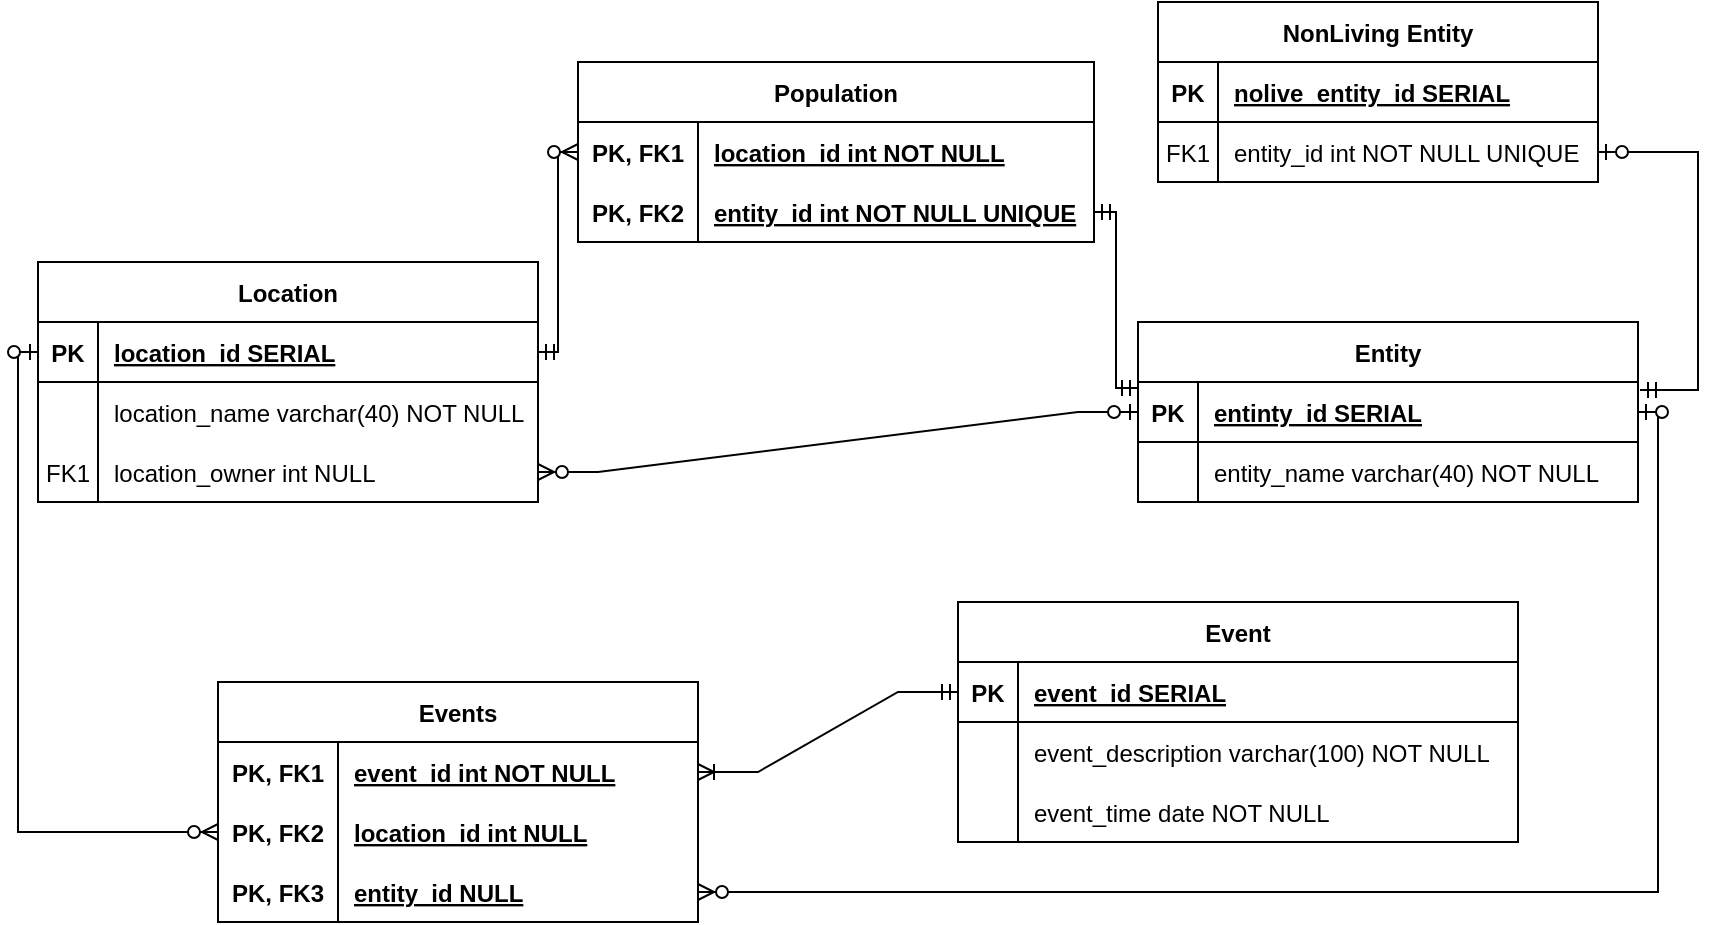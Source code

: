 <mxfile version="20.8.23" type="github">
  <diagram id="R2lEEEUBdFMjLlhIrx00" name="Page-1">
    <mxGraphModel dx="1804" dy="647" grid="1" gridSize="10" guides="1" tooltips="1" connect="1" arrows="1" fold="1" page="1" pageScale="1" pageWidth="850" pageHeight="1100" math="0" shadow="0" extFonts="Permanent Marker^https://fonts.googleapis.com/css?family=Permanent+Marker">
      <root>
        <mxCell id="0" />
        <mxCell id="1" parent="0" />
        <mxCell id="C-vyLk0tnHw3VtMMgP7b-2" value="Entity" style="shape=table;startSize=30;container=1;collapsible=1;childLayout=tableLayout;fixedRows=1;rowLines=0;fontStyle=1;align=center;resizeLast=1;" parent="1" vertex="1">
          <mxGeometry x="560" y="280" width="250" height="90" as="geometry" />
        </mxCell>
        <mxCell id="C-vyLk0tnHw3VtMMgP7b-3" value="" style="shape=partialRectangle;collapsible=0;dropTarget=0;pointerEvents=0;fillColor=none;points=[[0,0.5],[1,0.5]];portConstraint=eastwest;top=0;left=0;right=0;bottom=1;" parent="C-vyLk0tnHw3VtMMgP7b-2" vertex="1">
          <mxGeometry y="30" width="250" height="30" as="geometry" />
        </mxCell>
        <mxCell id="C-vyLk0tnHw3VtMMgP7b-4" value="PK" style="shape=partialRectangle;overflow=hidden;connectable=0;fillColor=none;top=0;left=0;bottom=0;right=0;fontStyle=1;" parent="C-vyLk0tnHw3VtMMgP7b-3" vertex="1">
          <mxGeometry width="30" height="30" as="geometry">
            <mxRectangle width="30" height="30" as="alternateBounds" />
          </mxGeometry>
        </mxCell>
        <mxCell id="C-vyLk0tnHw3VtMMgP7b-5" value="entinty_id SERIAL" style="shape=partialRectangle;overflow=hidden;connectable=0;fillColor=none;top=0;left=0;bottom=0;right=0;align=left;spacingLeft=6;fontStyle=5;" parent="C-vyLk0tnHw3VtMMgP7b-3" vertex="1">
          <mxGeometry x="30" width="220" height="30" as="geometry">
            <mxRectangle width="220" height="30" as="alternateBounds" />
          </mxGeometry>
        </mxCell>
        <mxCell id="C-vyLk0tnHw3VtMMgP7b-6" value="" style="shape=partialRectangle;collapsible=0;dropTarget=0;pointerEvents=0;fillColor=none;points=[[0,0.5],[1,0.5]];portConstraint=eastwest;top=0;left=0;right=0;bottom=0;" parent="C-vyLk0tnHw3VtMMgP7b-2" vertex="1">
          <mxGeometry y="60" width="250" height="30" as="geometry" />
        </mxCell>
        <mxCell id="C-vyLk0tnHw3VtMMgP7b-7" value="" style="shape=partialRectangle;overflow=hidden;connectable=0;fillColor=none;top=0;left=0;bottom=0;right=0;" parent="C-vyLk0tnHw3VtMMgP7b-6" vertex="1">
          <mxGeometry width="30" height="30" as="geometry">
            <mxRectangle width="30" height="30" as="alternateBounds" />
          </mxGeometry>
        </mxCell>
        <mxCell id="C-vyLk0tnHw3VtMMgP7b-8" value="entity_name varchar(40) NOT NULL" style="shape=partialRectangle;overflow=hidden;connectable=0;fillColor=none;top=0;left=0;bottom=0;right=0;align=left;spacingLeft=6;" parent="C-vyLk0tnHw3VtMMgP7b-6" vertex="1">
          <mxGeometry x="30" width="220" height="30" as="geometry">
            <mxRectangle width="220" height="30" as="alternateBounds" />
          </mxGeometry>
        </mxCell>
        <mxCell id="C-vyLk0tnHw3VtMMgP7b-13" value="Population" style="shape=table;startSize=30;container=1;collapsible=1;childLayout=tableLayout;fixedRows=1;rowLines=0;fontStyle=1;align=center;resizeLast=1;" parent="1" vertex="1">
          <mxGeometry x="280" y="150" width="258" height="90" as="geometry" />
        </mxCell>
        <mxCell id="Z4O4tj-LnB2awjAKMxF0-56" value="" style="shape=partialRectangle;collapsible=0;dropTarget=0;pointerEvents=0;fillColor=none;points=[[0,0.5],[1,0.5]];portConstraint=eastwest;top=0;left=0;right=0;bottom=0;fontStyle=5" parent="C-vyLk0tnHw3VtMMgP7b-13" vertex="1">
          <mxGeometry y="30" width="258" height="30" as="geometry" />
        </mxCell>
        <mxCell id="Z4O4tj-LnB2awjAKMxF0-57" value="PK, FK1" style="shape=partialRectangle;overflow=hidden;connectable=0;fillColor=none;top=0;left=0;bottom=0;right=0;fontStyle=1" parent="Z4O4tj-LnB2awjAKMxF0-56" vertex="1">
          <mxGeometry width="60" height="30" as="geometry">
            <mxRectangle width="60" height="30" as="alternateBounds" />
          </mxGeometry>
        </mxCell>
        <mxCell id="Z4O4tj-LnB2awjAKMxF0-58" value="location_id int NOT NULL" style="shape=partialRectangle;overflow=hidden;connectable=0;fillColor=none;top=0;left=0;bottom=0;right=0;align=left;spacingLeft=6;fontStyle=5" parent="Z4O4tj-LnB2awjAKMxF0-56" vertex="1">
          <mxGeometry x="60" width="198" height="30" as="geometry">
            <mxRectangle width="198" height="30" as="alternateBounds" />
          </mxGeometry>
        </mxCell>
        <mxCell id="C-vyLk0tnHw3VtMMgP7b-20" value="" style="shape=partialRectangle;collapsible=0;dropTarget=0;pointerEvents=0;fillColor=none;points=[[0,0.5],[1,0.5]];portConstraint=eastwest;top=0;left=0;right=0;bottom=0;" parent="C-vyLk0tnHw3VtMMgP7b-13" vertex="1">
          <mxGeometry y="60" width="258" height="30" as="geometry" />
        </mxCell>
        <mxCell id="C-vyLk0tnHw3VtMMgP7b-21" value="PK, FK2" style="shape=partialRectangle;overflow=hidden;connectable=0;fillColor=none;top=0;left=0;bottom=0;right=0;fontStyle=1" parent="C-vyLk0tnHw3VtMMgP7b-20" vertex="1">
          <mxGeometry width="60" height="30" as="geometry">
            <mxRectangle width="60" height="30" as="alternateBounds" />
          </mxGeometry>
        </mxCell>
        <mxCell id="C-vyLk0tnHw3VtMMgP7b-22" value="entity_id int NOT NULL UNIQUE" style="shape=partialRectangle;overflow=hidden;connectable=0;fillColor=none;top=0;left=0;bottom=0;right=0;align=left;spacingLeft=6;fontStyle=5" parent="C-vyLk0tnHw3VtMMgP7b-20" vertex="1">
          <mxGeometry x="60" width="198" height="30" as="geometry">
            <mxRectangle width="198" height="30" as="alternateBounds" />
          </mxGeometry>
        </mxCell>
        <mxCell id="C-vyLk0tnHw3VtMMgP7b-23" value="Location" style="shape=table;startSize=30;container=1;collapsible=1;childLayout=tableLayout;fixedRows=1;rowLines=0;fontStyle=1;align=center;resizeLast=1;" parent="1" vertex="1">
          <mxGeometry x="10" y="250" width="250" height="120" as="geometry" />
        </mxCell>
        <mxCell id="C-vyLk0tnHw3VtMMgP7b-24" value="" style="shape=partialRectangle;collapsible=0;dropTarget=0;pointerEvents=0;fillColor=none;points=[[0,0.5],[1,0.5]];portConstraint=eastwest;top=0;left=0;right=0;bottom=1;" parent="C-vyLk0tnHw3VtMMgP7b-23" vertex="1">
          <mxGeometry y="30" width="250" height="30" as="geometry" />
        </mxCell>
        <mxCell id="C-vyLk0tnHw3VtMMgP7b-25" value="PK" style="shape=partialRectangle;overflow=hidden;connectable=0;fillColor=none;top=0;left=0;bottom=0;right=0;fontStyle=1;" parent="C-vyLk0tnHw3VtMMgP7b-24" vertex="1">
          <mxGeometry width="30" height="30" as="geometry">
            <mxRectangle width="30" height="30" as="alternateBounds" />
          </mxGeometry>
        </mxCell>
        <mxCell id="C-vyLk0tnHw3VtMMgP7b-26" value="location_id SERIAL" style="shape=partialRectangle;overflow=hidden;connectable=0;fillColor=none;top=0;left=0;bottom=0;right=0;align=left;spacingLeft=6;fontStyle=5;" parent="C-vyLk0tnHw3VtMMgP7b-24" vertex="1">
          <mxGeometry x="30" width="220" height="30" as="geometry">
            <mxRectangle width="220" height="30" as="alternateBounds" />
          </mxGeometry>
        </mxCell>
        <mxCell id="C-vyLk0tnHw3VtMMgP7b-27" value="" style="shape=partialRectangle;collapsible=0;dropTarget=0;pointerEvents=0;fillColor=none;points=[[0,0.5],[1,0.5]];portConstraint=eastwest;top=0;left=0;right=0;bottom=0;" parent="C-vyLk0tnHw3VtMMgP7b-23" vertex="1">
          <mxGeometry y="60" width="250" height="30" as="geometry" />
        </mxCell>
        <mxCell id="C-vyLk0tnHw3VtMMgP7b-28" value="" style="shape=partialRectangle;overflow=hidden;connectable=0;fillColor=none;top=0;left=0;bottom=0;right=0;" parent="C-vyLk0tnHw3VtMMgP7b-27" vertex="1">
          <mxGeometry width="30" height="30" as="geometry">
            <mxRectangle width="30" height="30" as="alternateBounds" />
          </mxGeometry>
        </mxCell>
        <mxCell id="C-vyLk0tnHw3VtMMgP7b-29" value="location_name varchar(40) NOT NULL" style="shape=partialRectangle;overflow=hidden;connectable=0;fillColor=none;top=0;left=0;bottom=0;right=0;align=left;spacingLeft=6;" parent="C-vyLk0tnHw3VtMMgP7b-27" vertex="1">
          <mxGeometry x="30" width="220" height="30" as="geometry">
            <mxRectangle width="220" height="30" as="alternateBounds" />
          </mxGeometry>
        </mxCell>
        <mxCell id="Z4O4tj-LnB2awjAKMxF0-16" value="" style="shape=partialRectangle;collapsible=0;dropTarget=0;pointerEvents=0;fillColor=none;points=[[0,0.5],[1,0.5]];portConstraint=eastwest;top=0;left=0;right=0;bottom=0;" parent="C-vyLk0tnHw3VtMMgP7b-23" vertex="1">
          <mxGeometry y="90" width="250" height="30" as="geometry" />
        </mxCell>
        <mxCell id="Z4O4tj-LnB2awjAKMxF0-17" value="FK1" style="shape=partialRectangle;overflow=hidden;connectable=0;fillColor=none;top=0;left=0;bottom=0;right=0;" parent="Z4O4tj-LnB2awjAKMxF0-16" vertex="1">
          <mxGeometry width="30" height="30" as="geometry">
            <mxRectangle width="30" height="30" as="alternateBounds" />
          </mxGeometry>
        </mxCell>
        <mxCell id="Z4O4tj-LnB2awjAKMxF0-18" value="location_owner int NULL" style="shape=partialRectangle;overflow=hidden;connectable=0;fillColor=none;top=0;left=0;bottom=0;right=0;align=left;spacingLeft=6;" parent="Z4O4tj-LnB2awjAKMxF0-16" vertex="1">
          <mxGeometry x="30" width="220" height="30" as="geometry">
            <mxRectangle width="220" height="30" as="alternateBounds" />
          </mxGeometry>
        </mxCell>
        <mxCell id="Z4O4tj-LnB2awjAKMxF0-23" value="Events" style="shape=table;startSize=30;container=1;collapsible=1;childLayout=tableLayout;fixedRows=1;rowLines=0;fontStyle=1;align=center;resizeLast=1;" parent="1" vertex="1">
          <mxGeometry x="100" y="460" width="240" height="120" as="geometry" />
        </mxCell>
        <mxCell id="Z4O4tj-LnB2awjAKMxF0-27" value="" style="shape=tableRow;horizontal=0;startSize=0;swimlaneHead=0;swimlaneBody=0;fillColor=none;collapsible=0;dropTarget=0;points=[[0,0.5],[1,0.5]];portConstraint=eastwest;top=0;left=0;right=0;bottom=0;" parent="Z4O4tj-LnB2awjAKMxF0-23" vertex="1">
          <mxGeometry y="30" width="240" height="30" as="geometry" />
        </mxCell>
        <mxCell id="Z4O4tj-LnB2awjAKMxF0-28" value="PK, FK1" style="shape=partialRectangle;connectable=0;fillColor=none;top=0;left=0;bottom=0;right=0;editable=1;overflow=hidden;fontStyle=1" parent="Z4O4tj-LnB2awjAKMxF0-27" vertex="1">
          <mxGeometry width="60" height="30" as="geometry">
            <mxRectangle width="60" height="30" as="alternateBounds" />
          </mxGeometry>
        </mxCell>
        <mxCell id="Z4O4tj-LnB2awjAKMxF0-29" value="event_id int NOT NULL" style="shape=partialRectangle;connectable=0;fillColor=none;top=0;left=0;bottom=0;right=0;align=left;spacingLeft=6;overflow=hidden;fontStyle=5" parent="Z4O4tj-LnB2awjAKMxF0-27" vertex="1">
          <mxGeometry x="60" width="180" height="30" as="geometry">
            <mxRectangle width="180" height="30" as="alternateBounds" />
          </mxGeometry>
        </mxCell>
        <mxCell id="Z4O4tj-LnB2awjAKMxF0-30" value="" style="shape=tableRow;horizontal=0;startSize=0;swimlaneHead=0;swimlaneBody=0;fillColor=none;collapsible=0;dropTarget=0;points=[[0,0.5],[1,0.5]];portConstraint=eastwest;top=0;left=0;right=0;bottom=0;" parent="Z4O4tj-LnB2awjAKMxF0-23" vertex="1">
          <mxGeometry y="60" width="240" height="30" as="geometry" />
        </mxCell>
        <mxCell id="Z4O4tj-LnB2awjAKMxF0-31" value="PK, FK2" style="shape=partialRectangle;connectable=0;fillColor=none;top=0;left=0;bottom=0;right=0;editable=1;overflow=hidden;fontStyle=1" parent="Z4O4tj-LnB2awjAKMxF0-30" vertex="1">
          <mxGeometry width="60" height="30" as="geometry">
            <mxRectangle width="60" height="30" as="alternateBounds" />
          </mxGeometry>
        </mxCell>
        <mxCell id="Z4O4tj-LnB2awjAKMxF0-32" value="location_id int NULL" style="shape=partialRectangle;connectable=0;fillColor=none;top=0;left=0;bottom=0;right=0;align=left;spacingLeft=6;overflow=hidden;fontStyle=5" parent="Z4O4tj-LnB2awjAKMxF0-30" vertex="1">
          <mxGeometry x="60" width="180" height="30" as="geometry">
            <mxRectangle width="180" height="30" as="alternateBounds" />
          </mxGeometry>
        </mxCell>
        <mxCell id="Z4O4tj-LnB2awjAKMxF0-33" value="" style="shape=tableRow;horizontal=0;startSize=0;swimlaneHead=0;swimlaneBody=0;fillColor=none;collapsible=0;dropTarget=0;points=[[0,0.5],[1,0.5]];portConstraint=eastwest;top=0;left=0;right=0;bottom=0;" parent="Z4O4tj-LnB2awjAKMxF0-23" vertex="1">
          <mxGeometry y="90" width="240" height="30" as="geometry" />
        </mxCell>
        <mxCell id="Z4O4tj-LnB2awjAKMxF0-34" value="PK, FK3" style="shape=partialRectangle;connectable=0;fillColor=none;top=0;left=0;bottom=0;right=0;editable=1;overflow=hidden;fontStyle=1" parent="Z4O4tj-LnB2awjAKMxF0-33" vertex="1">
          <mxGeometry width="60" height="30" as="geometry">
            <mxRectangle width="60" height="30" as="alternateBounds" />
          </mxGeometry>
        </mxCell>
        <mxCell id="Z4O4tj-LnB2awjAKMxF0-35" value="entity_id NULL" style="shape=partialRectangle;connectable=0;fillColor=none;top=0;left=0;bottom=0;right=0;align=left;spacingLeft=6;overflow=hidden;fontStyle=5" parent="Z4O4tj-LnB2awjAKMxF0-33" vertex="1">
          <mxGeometry x="60" width="180" height="30" as="geometry">
            <mxRectangle width="180" height="30" as="alternateBounds" />
          </mxGeometry>
        </mxCell>
        <mxCell id="Z4O4tj-LnB2awjAKMxF0-36" value="Event" style="shape=table;startSize=30;container=1;collapsible=1;childLayout=tableLayout;fixedRows=1;rowLines=0;fontStyle=1;align=center;resizeLast=1;" parent="1" vertex="1">
          <mxGeometry x="470" y="420" width="280" height="120" as="geometry" />
        </mxCell>
        <mxCell id="Z4O4tj-LnB2awjAKMxF0-37" value="" style="shape=tableRow;horizontal=0;startSize=0;swimlaneHead=0;swimlaneBody=0;fillColor=none;collapsible=0;dropTarget=0;points=[[0,0.5],[1,0.5]];portConstraint=eastwest;top=0;left=0;right=0;bottom=1;" parent="Z4O4tj-LnB2awjAKMxF0-36" vertex="1">
          <mxGeometry y="30" width="280" height="30" as="geometry" />
        </mxCell>
        <mxCell id="Z4O4tj-LnB2awjAKMxF0-38" value="PK" style="shape=partialRectangle;connectable=0;fillColor=none;top=0;left=0;bottom=0;right=0;fontStyle=1;overflow=hidden;" parent="Z4O4tj-LnB2awjAKMxF0-37" vertex="1">
          <mxGeometry width="30" height="30" as="geometry">
            <mxRectangle width="30" height="30" as="alternateBounds" />
          </mxGeometry>
        </mxCell>
        <mxCell id="Z4O4tj-LnB2awjAKMxF0-39" value="event_id SERIAL" style="shape=partialRectangle;connectable=0;fillColor=none;top=0;left=0;bottom=0;right=0;align=left;spacingLeft=6;fontStyle=5;overflow=hidden;" parent="Z4O4tj-LnB2awjAKMxF0-37" vertex="1">
          <mxGeometry x="30" width="250" height="30" as="geometry">
            <mxRectangle width="250" height="30" as="alternateBounds" />
          </mxGeometry>
        </mxCell>
        <mxCell id="Z4O4tj-LnB2awjAKMxF0-40" value="" style="shape=tableRow;horizontal=0;startSize=0;swimlaneHead=0;swimlaneBody=0;fillColor=none;collapsible=0;dropTarget=0;points=[[0,0.5],[1,0.5]];portConstraint=eastwest;top=0;left=0;right=0;bottom=0;" parent="Z4O4tj-LnB2awjAKMxF0-36" vertex="1">
          <mxGeometry y="60" width="280" height="30" as="geometry" />
        </mxCell>
        <mxCell id="Z4O4tj-LnB2awjAKMxF0-41" value="" style="shape=partialRectangle;connectable=0;fillColor=none;top=0;left=0;bottom=0;right=0;editable=1;overflow=hidden;" parent="Z4O4tj-LnB2awjAKMxF0-40" vertex="1">
          <mxGeometry width="30" height="30" as="geometry">
            <mxRectangle width="30" height="30" as="alternateBounds" />
          </mxGeometry>
        </mxCell>
        <mxCell id="Z4O4tj-LnB2awjAKMxF0-42" value="event_description varchar(100) NOT NULL" style="shape=partialRectangle;connectable=0;fillColor=none;top=0;left=0;bottom=0;right=0;align=left;spacingLeft=6;overflow=hidden;" parent="Z4O4tj-LnB2awjAKMxF0-40" vertex="1">
          <mxGeometry x="30" width="250" height="30" as="geometry">
            <mxRectangle width="250" height="30" as="alternateBounds" />
          </mxGeometry>
        </mxCell>
        <mxCell id="Z4O4tj-LnB2awjAKMxF0-43" value="" style="shape=tableRow;horizontal=0;startSize=0;swimlaneHead=0;swimlaneBody=0;fillColor=none;collapsible=0;dropTarget=0;points=[[0,0.5],[1,0.5]];portConstraint=eastwest;top=0;left=0;right=0;bottom=0;" parent="Z4O4tj-LnB2awjAKMxF0-36" vertex="1">
          <mxGeometry y="90" width="280" height="30" as="geometry" />
        </mxCell>
        <mxCell id="Z4O4tj-LnB2awjAKMxF0-44" value="" style="shape=partialRectangle;connectable=0;fillColor=none;top=0;left=0;bottom=0;right=0;editable=1;overflow=hidden;" parent="Z4O4tj-LnB2awjAKMxF0-43" vertex="1">
          <mxGeometry width="30" height="30" as="geometry">
            <mxRectangle width="30" height="30" as="alternateBounds" />
          </mxGeometry>
        </mxCell>
        <mxCell id="Z4O4tj-LnB2awjAKMxF0-45" value="event_time date NOT NULL" style="shape=partialRectangle;connectable=0;fillColor=none;top=0;left=0;bottom=0;right=0;align=left;spacingLeft=6;overflow=hidden;" parent="Z4O4tj-LnB2awjAKMxF0-43" vertex="1">
          <mxGeometry x="30" width="250" height="30" as="geometry">
            <mxRectangle width="250" height="30" as="alternateBounds" />
          </mxGeometry>
        </mxCell>
        <mxCell id="Z4O4tj-LnB2awjAKMxF0-49" value="" style="edgeStyle=orthogonalEdgeStyle;fontSize=12;html=1;endArrow=ERzeroToMany;startArrow=ERzeroToOne;rounded=0;exitX=0;exitY=0.5;exitDx=0;exitDy=0;" parent="1" source="C-vyLk0tnHw3VtMMgP7b-24" target="Z4O4tj-LnB2awjAKMxF0-30" edge="1">
          <mxGeometry width="100" height="100" relative="1" as="geometry">
            <mxPoint x="30" y="570" as="sourcePoint" />
            <mxPoint x="130" y="520" as="targetPoint" />
          </mxGeometry>
        </mxCell>
        <mxCell id="Z4O4tj-LnB2awjAKMxF0-50" value="" style="edgeStyle=orthogonalEdgeStyle;fontSize=12;html=1;endArrow=ERzeroToMany;startArrow=ERzeroToOne;rounded=0;exitX=1;exitY=0.5;exitDx=0;exitDy=0;" parent="1" source="C-vyLk0tnHw3VtMMgP7b-3" target="Z4O4tj-LnB2awjAKMxF0-33" edge="1">
          <mxGeometry width="100" height="100" relative="1" as="geometry">
            <mxPoint x="540" y="690" as="sourcePoint" />
            <mxPoint x="290" y="580" as="targetPoint" />
          </mxGeometry>
        </mxCell>
        <mxCell id="Z4O4tj-LnB2awjAKMxF0-51" value="" style="edgeStyle=entityRelationEdgeStyle;fontSize=12;html=1;endArrow=ERoneToMany;startArrow=ERmandOne;rounded=0;" parent="1" source="Z4O4tj-LnB2awjAKMxF0-37" target="Z4O4tj-LnB2awjAKMxF0-27" edge="1">
          <mxGeometry width="100" height="100" relative="1" as="geometry">
            <mxPoint x="350" y="480" as="sourcePoint" />
            <mxPoint x="450" y="380" as="targetPoint" />
          </mxGeometry>
        </mxCell>
        <mxCell id="Z4O4tj-LnB2awjAKMxF0-52" value="" style="edgeStyle=entityRelationEdgeStyle;fontSize=12;html=1;endArrow=ERzeroToMany;startArrow=ERzeroToOne;rounded=0;" parent="1" source="C-vyLk0tnHw3VtMMgP7b-3" target="Z4O4tj-LnB2awjAKMxF0-16" edge="1">
          <mxGeometry width="100" height="100" relative="1" as="geometry">
            <mxPoint x="400" y="380" as="sourcePoint" />
            <mxPoint x="500" y="280" as="targetPoint" />
          </mxGeometry>
        </mxCell>
        <mxCell id="Z4O4tj-LnB2awjAKMxF0-53" value="" style="edgeStyle=orthogonalEdgeStyle;fontSize=12;html=1;endArrow=ERmandOne;startArrow=ERmandOne;rounded=0;entryX=0;entryY=0.1;entryDx=0;entryDy=0;entryPerimeter=0;" parent="1" source="C-vyLk0tnHw3VtMMgP7b-20" target="C-vyLk0tnHw3VtMMgP7b-3" edge="1">
          <mxGeometry width="100" height="100" relative="1" as="geometry">
            <mxPoint x="590" y="220" as="sourcePoint" />
            <mxPoint x="690" y="120" as="targetPoint" />
          </mxGeometry>
        </mxCell>
        <mxCell id="Z4O4tj-LnB2awjAKMxF0-54" value="" style="edgeStyle=orthogonalEdgeStyle;fontSize=12;html=1;endArrow=ERzeroToMany;startArrow=ERmandOne;rounded=0;" parent="1" source="C-vyLk0tnHw3VtMMgP7b-24" target="Z4O4tj-LnB2awjAKMxF0-56" edge="1">
          <mxGeometry width="100" height="100" relative="1" as="geometry">
            <mxPoint x="190" y="230" as="sourcePoint" />
            <mxPoint x="290" y="130" as="targetPoint" />
          </mxGeometry>
        </mxCell>
        <mxCell id="Z4O4tj-LnB2awjAKMxF0-69" value="NonLiving Entity" style="shape=table;startSize=30;container=1;collapsible=1;childLayout=tableLayout;fixedRows=1;rowLines=0;fontStyle=1;align=center;resizeLast=1;strokeColor=default;fillColor=none;" parent="1" vertex="1">
          <mxGeometry x="570" y="120" width="220" height="90" as="geometry" />
        </mxCell>
        <mxCell id="Z4O4tj-LnB2awjAKMxF0-70" value="" style="shape=tableRow;horizontal=0;startSize=0;swimlaneHead=0;swimlaneBody=0;fillColor=none;collapsible=0;dropTarget=0;points=[[0,0.5],[1,0.5]];portConstraint=eastwest;top=0;left=0;right=0;bottom=1;strokeColor=default;" parent="Z4O4tj-LnB2awjAKMxF0-69" vertex="1">
          <mxGeometry y="30" width="220" height="30" as="geometry" />
        </mxCell>
        <mxCell id="Z4O4tj-LnB2awjAKMxF0-71" value="PK" style="shape=partialRectangle;connectable=0;fillColor=none;top=0;left=0;bottom=0;right=0;fontStyle=1;overflow=hidden;strokeColor=default;" parent="Z4O4tj-LnB2awjAKMxF0-70" vertex="1">
          <mxGeometry width="30" height="30" as="geometry">
            <mxRectangle width="30" height="30" as="alternateBounds" />
          </mxGeometry>
        </mxCell>
        <mxCell id="Z4O4tj-LnB2awjAKMxF0-72" value="nolive_entity_id SERIAL" style="shape=partialRectangle;connectable=0;fillColor=none;top=0;left=0;bottom=0;right=0;align=left;spacingLeft=6;fontStyle=5;overflow=hidden;strokeColor=default;" parent="Z4O4tj-LnB2awjAKMxF0-70" vertex="1">
          <mxGeometry x="30" width="190" height="30" as="geometry">
            <mxRectangle width="190" height="30" as="alternateBounds" />
          </mxGeometry>
        </mxCell>
        <mxCell id="Z4O4tj-LnB2awjAKMxF0-73" value="" style="shape=tableRow;horizontal=0;startSize=0;swimlaneHead=0;swimlaneBody=0;fillColor=none;collapsible=0;dropTarget=0;points=[[0,0.5],[1,0.5]];portConstraint=eastwest;top=0;left=0;right=0;bottom=0;strokeColor=default;" parent="Z4O4tj-LnB2awjAKMxF0-69" vertex="1">
          <mxGeometry y="60" width="220" height="30" as="geometry" />
        </mxCell>
        <mxCell id="Z4O4tj-LnB2awjAKMxF0-74" value="FK1" style="shape=partialRectangle;connectable=0;fillColor=none;top=0;left=0;bottom=0;right=0;editable=1;overflow=hidden;strokeColor=default;" parent="Z4O4tj-LnB2awjAKMxF0-73" vertex="1">
          <mxGeometry width="30" height="30" as="geometry">
            <mxRectangle width="30" height="30" as="alternateBounds" />
          </mxGeometry>
        </mxCell>
        <mxCell id="Z4O4tj-LnB2awjAKMxF0-75" value="entity_id int NOT NULL UNIQUE" style="shape=partialRectangle;connectable=0;fillColor=none;top=0;left=0;bottom=0;right=0;align=left;spacingLeft=6;overflow=hidden;strokeColor=default;" parent="Z4O4tj-LnB2awjAKMxF0-73" vertex="1">
          <mxGeometry x="30" width="190" height="30" as="geometry">
            <mxRectangle width="190" height="30" as="alternateBounds" />
          </mxGeometry>
        </mxCell>
        <mxCell id="Z4O4tj-LnB2awjAKMxF0-83" value="" style="edgeStyle=orthogonalEdgeStyle;fontSize=12;html=1;endArrow=ERzeroToOne;startArrow=ERmandOne;rounded=0;exitX=1.004;exitY=0.133;exitDx=0;exitDy=0;exitPerimeter=0;" parent="1" source="C-vyLk0tnHw3VtMMgP7b-3" target="Z4O4tj-LnB2awjAKMxF0-73" edge="1">
          <mxGeometry width="100" height="100" relative="1" as="geometry">
            <mxPoint x="760" y="270" as="sourcePoint" />
            <mxPoint x="860" y="170" as="targetPoint" />
            <Array as="points">
              <mxPoint x="840" y="314" />
              <mxPoint x="840" y="195" />
            </Array>
          </mxGeometry>
        </mxCell>
      </root>
    </mxGraphModel>
  </diagram>
</mxfile>
